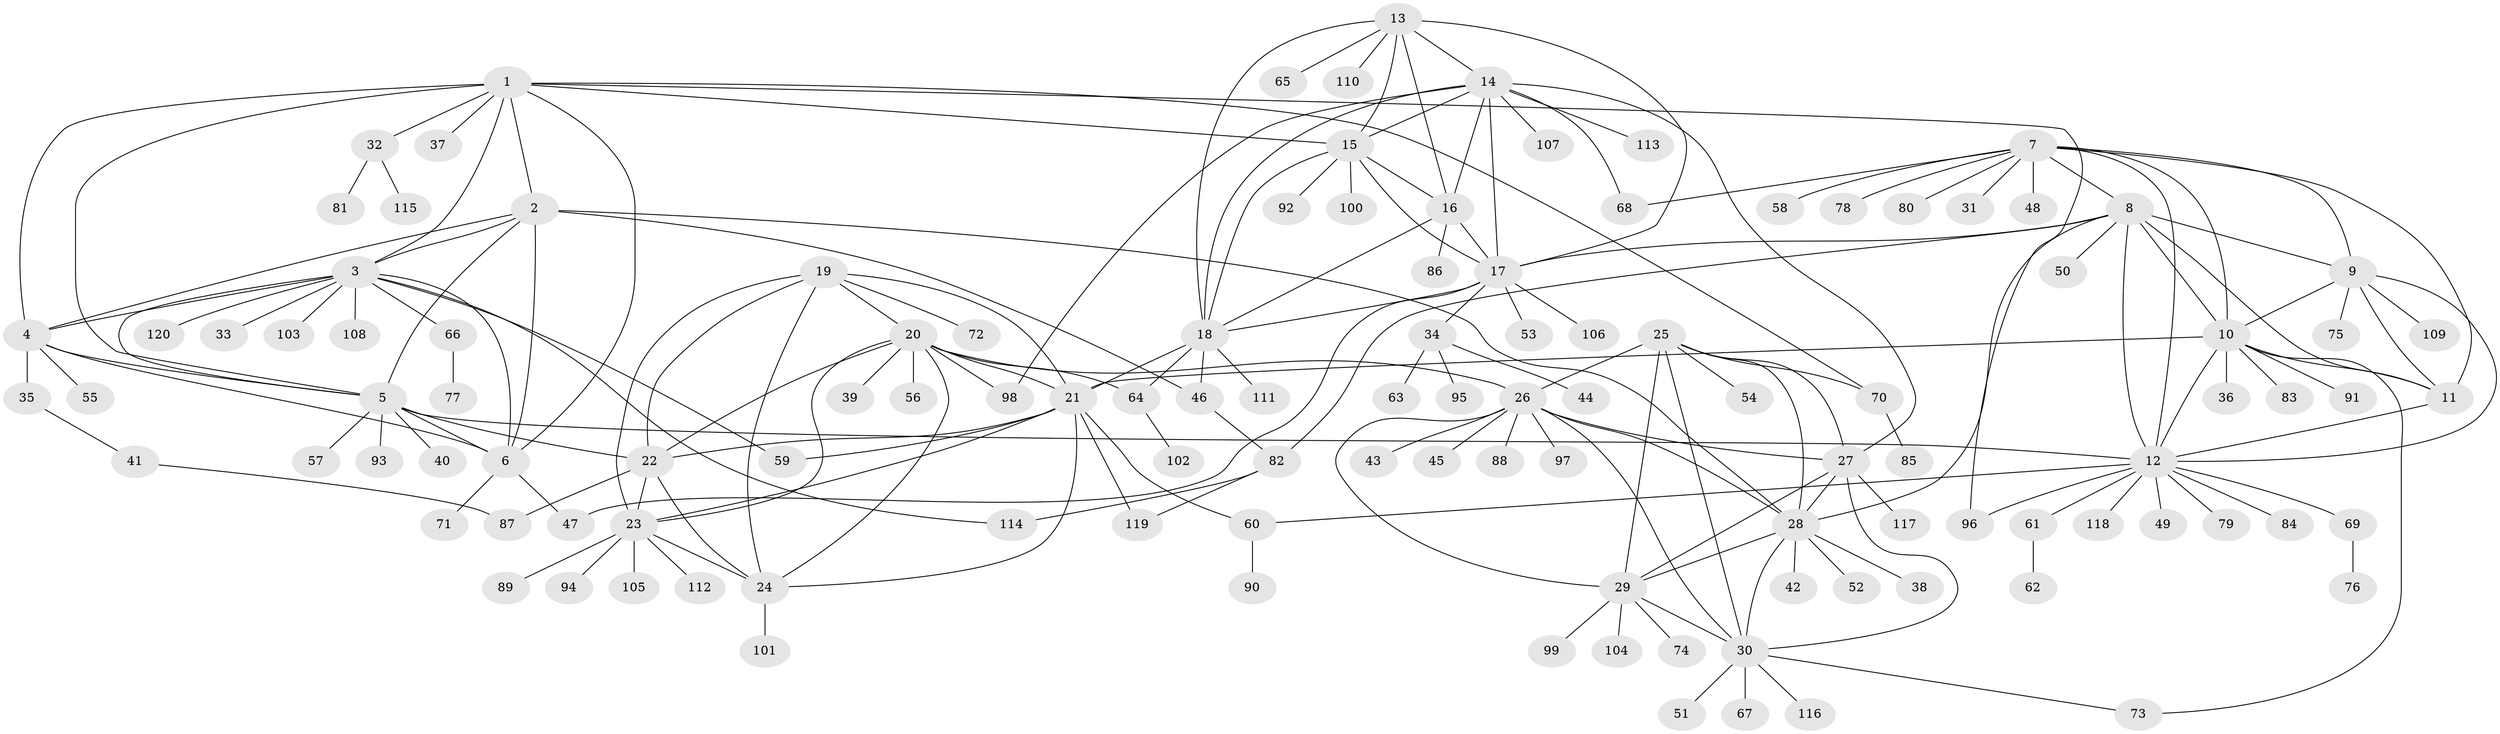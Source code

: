 // Generated by graph-tools (version 1.1) at 2025/55/03/09/25 04:55:50]
// undirected, 120 vertices, 189 edges
graph export_dot {
graph [start="1"]
  node [color=gray90,style=filled];
  1;
  2;
  3;
  4;
  5;
  6;
  7;
  8;
  9;
  10;
  11;
  12;
  13;
  14;
  15;
  16;
  17;
  18;
  19;
  20;
  21;
  22;
  23;
  24;
  25;
  26;
  27;
  28;
  29;
  30;
  31;
  32;
  33;
  34;
  35;
  36;
  37;
  38;
  39;
  40;
  41;
  42;
  43;
  44;
  45;
  46;
  47;
  48;
  49;
  50;
  51;
  52;
  53;
  54;
  55;
  56;
  57;
  58;
  59;
  60;
  61;
  62;
  63;
  64;
  65;
  66;
  67;
  68;
  69;
  70;
  71;
  72;
  73;
  74;
  75;
  76;
  77;
  78;
  79;
  80;
  81;
  82;
  83;
  84;
  85;
  86;
  87;
  88;
  89;
  90;
  91;
  92;
  93;
  94;
  95;
  96;
  97;
  98;
  99;
  100;
  101;
  102;
  103;
  104;
  105;
  106;
  107;
  108;
  109;
  110;
  111;
  112;
  113;
  114;
  115;
  116;
  117;
  118;
  119;
  120;
  1 -- 2;
  1 -- 3;
  1 -- 4;
  1 -- 5;
  1 -- 6;
  1 -- 15;
  1 -- 32;
  1 -- 37;
  1 -- 70;
  1 -- 96;
  2 -- 3;
  2 -- 4;
  2 -- 5;
  2 -- 6;
  2 -- 28;
  2 -- 46;
  3 -- 4;
  3 -- 5;
  3 -- 6;
  3 -- 33;
  3 -- 59;
  3 -- 66;
  3 -- 103;
  3 -- 108;
  3 -- 114;
  3 -- 120;
  4 -- 5;
  4 -- 6;
  4 -- 35;
  4 -- 55;
  5 -- 6;
  5 -- 12;
  5 -- 22;
  5 -- 40;
  5 -- 57;
  5 -- 93;
  6 -- 47;
  6 -- 71;
  7 -- 8;
  7 -- 9;
  7 -- 10;
  7 -- 11;
  7 -- 12;
  7 -- 31;
  7 -- 48;
  7 -- 58;
  7 -- 68;
  7 -- 78;
  7 -- 80;
  8 -- 9;
  8 -- 10;
  8 -- 11;
  8 -- 12;
  8 -- 17;
  8 -- 28;
  8 -- 50;
  8 -- 82;
  9 -- 10;
  9 -- 11;
  9 -- 12;
  9 -- 75;
  9 -- 109;
  10 -- 11;
  10 -- 12;
  10 -- 21;
  10 -- 36;
  10 -- 73;
  10 -- 83;
  10 -- 91;
  11 -- 12;
  12 -- 49;
  12 -- 60;
  12 -- 61;
  12 -- 69;
  12 -- 79;
  12 -- 84;
  12 -- 96;
  12 -- 118;
  13 -- 14;
  13 -- 15;
  13 -- 16;
  13 -- 17;
  13 -- 18;
  13 -- 65;
  13 -- 110;
  14 -- 15;
  14 -- 16;
  14 -- 17;
  14 -- 18;
  14 -- 27;
  14 -- 68;
  14 -- 98;
  14 -- 107;
  14 -- 113;
  15 -- 16;
  15 -- 17;
  15 -- 18;
  15 -- 92;
  15 -- 100;
  16 -- 17;
  16 -- 18;
  16 -- 86;
  17 -- 18;
  17 -- 34;
  17 -- 47;
  17 -- 53;
  17 -- 106;
  18 -- 21;
  18 -- 46;
  18 -- 64;
  18 -- 111;
  19 -- 20;
  19 -- 21;
  19 -- 22;
  19 -- 23;
  19 -- 24;
  19 -- 72;
  20 -- 21;
  20 -- 22;
  20 -- 23;
  20 -- 24;
  20 -- 26;
  20 -- 39;
  20 -- 56;
  20 -- 64;
  20 -- 98;
  21 -- 22;
  21 -- 23;
  21 -- 24;
  21 -- 59;
  21 -- 60;
  21 -- 119;
  22 -- 23;
  22 -- 24;
  22 -- 87;
  23 -- 24;
  23 -- 89;
  23 -- 94;
  23 -- 105;
  23 -- 112;
  24 -- 101;
  25 -- 26;
  25 -- 27;
  25 -- 28;
  25 -- 29;
  25 -- 30;
  25 -- 54;
  25 -- 70;
  26 -- 27;
  26 -- 28;
  26 -- 29;
  26 -- 30;
  26 -- 43;
  26 -- 45;
  26 -- 88;
  26 -- 97;
  27 -- 28;
  27 -- 29;
  27 -- 30;
  27 -- 117;
  28 -- 29;
  28 -- 30;
  28 -- 38;
  28 -- 42;
  28 -- 52;
  29 -- 30;
  29 -- 74;
  29 -- 99;
  29 -- 104;
  30 -- 51;
  30 -- 67;
  30 -- 73;
  30 -- 116;
  32 -- 81;
  32 -- 115;
  34 -- 44;
  34 -- 63;
  34 -- 95;
  35 -- 41;
  41 -- 87;
  46 -- 82;
  60 -- 90;
  61 -- 62;
  64 -- 102;
  66 -- 77;
  69 -- 76;
  70 -- 85;
  82 -- 114;
  82 -- 119;
}

